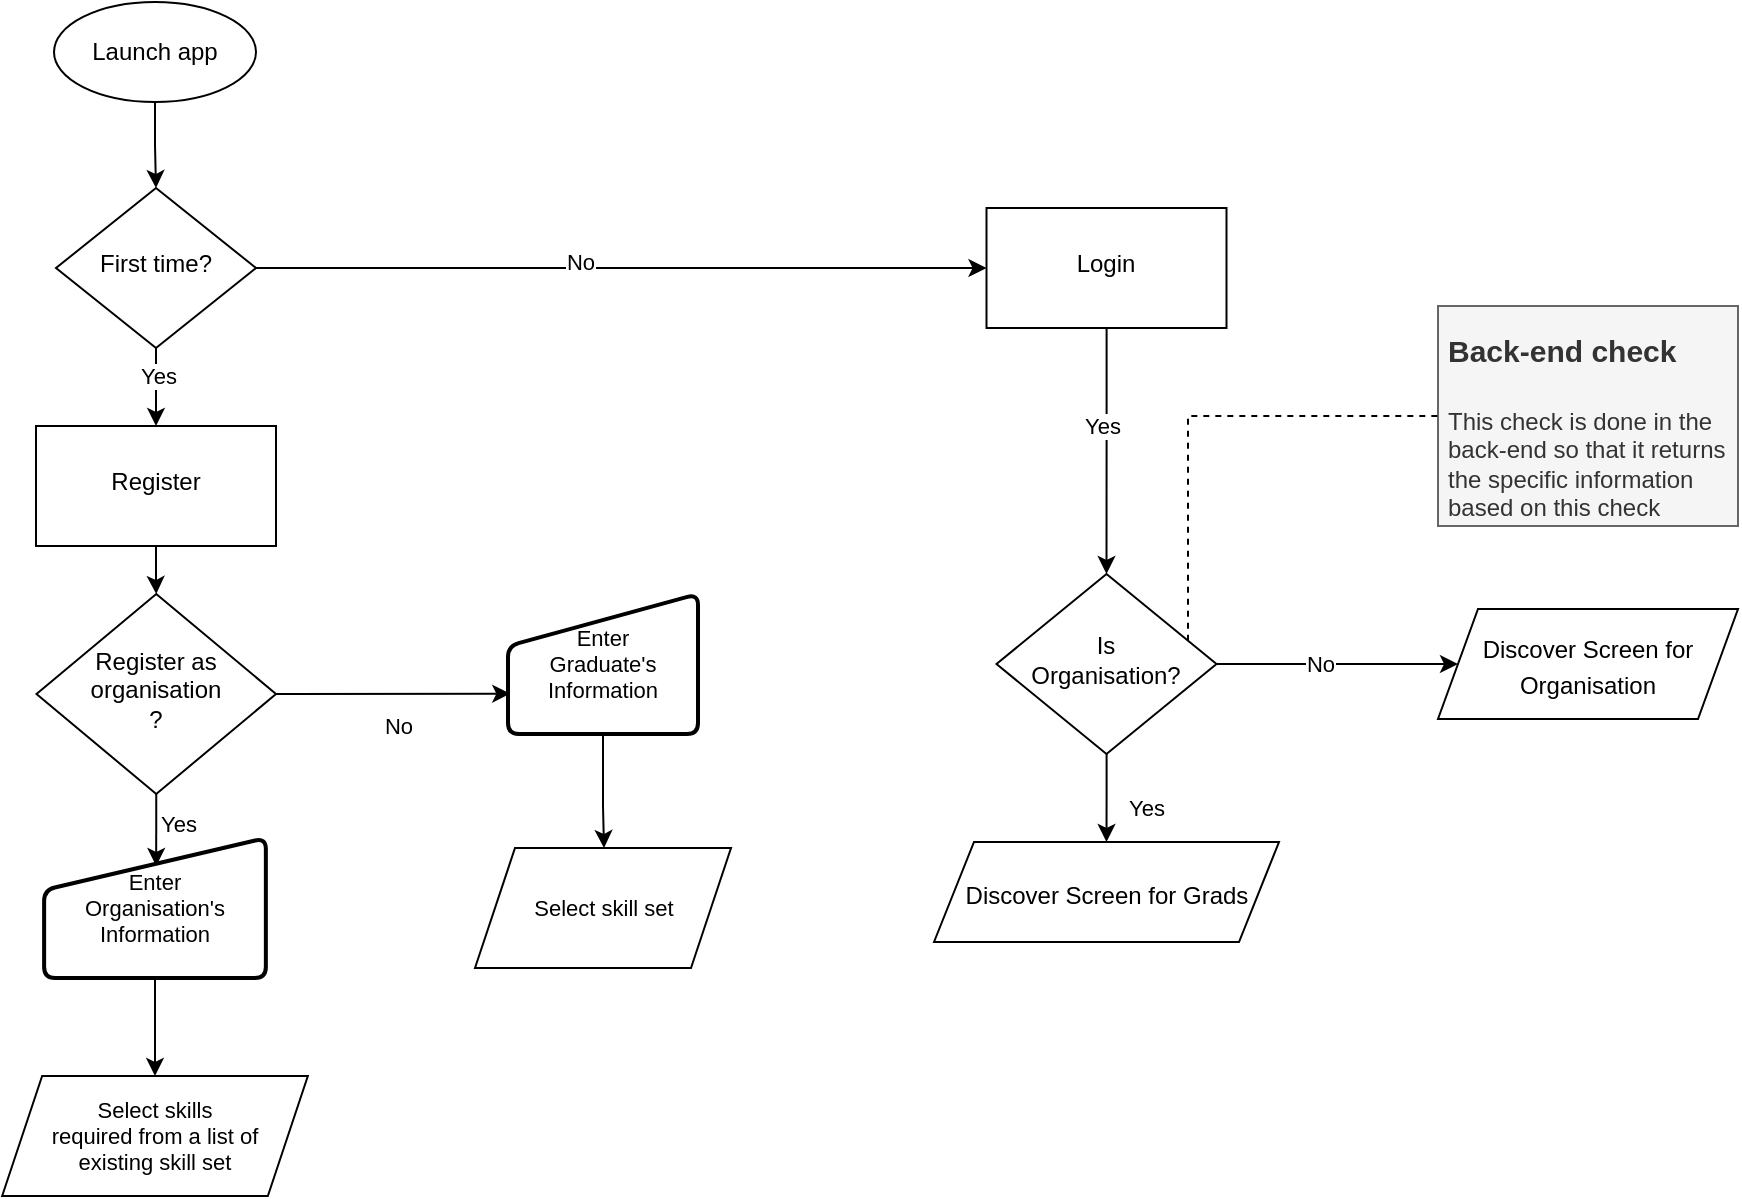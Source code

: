 <mxfile version="20.5.3" type="github">
  <diagram id="C5RBs43oDa-KdzZeNtuy" name="Page-1">
    <mxGraphModel dx="716" dy="406" grid="1" gridSize="10" guides="1" tooltips="1" connect="1" arrows="1" fold="1" page="1" pageScale="1" pageWidth="827" pageHeight="1169" math="0" shadow="0">
      <root>
        <mxCell id="WIyWlLk6GJQsqaUBKTNV-0" />
        <mxCell id="WIyWlLk6GJQsqaUBKTNV-1" parent="WIyWlLk6GJQsqaUBKTNV-0" />
        <mxCell id="wq8ueWy5LjM32qIR-IMn-22" value="" style="edgeStyle=orthogonalEdgeStyle;rounded=0;orthogonalLoop=1;jettySize=auto;html=1;" edge="1" parent="WIyWlLk6GJQsqaUBKTNV-1" source="WIyWlLk6GJQsqaUBKTNV-6" target="wq8ueWy5LjM32qIR-IMn-21">
          <mxGeometry relative="1" as="geometry">
            <Array as="points">
              <mxPoint x="219" y="270" />
              <mxPoint x="219" y="270" />
            </Array>
          </mxGeometry>
        </mxCell>
        <mxCell id="wq8ueWy5LjM32qIR-IMn-33" value="Yes" style="edgeLabel;html=1;align=center;verticalAlign=middle;resizable=0;points=[];fontSize=11;" vertex="1" connectable="0" parent="wq8ueWy5LjM32qIR-IMn-22">
          <mxGeometry x="-0.298" y="1" relative="1" as="geometry">
            <mxPoint as="offset" />
          </mxGeometry>
        </mxCell>
        <mxCell id="wq8ueWy5LjM32qIR-IMn-24" value="" style="edgeStyle=orthogonalEdgeStyle;rounded=0;orthogonalLoop=1;jettySize=auto;html=1;" edge="1" parent="WIyWlLk6GJQsqaUBKTNV-1" source="WIyWlLk6GJQsqaUBKTNV-6" target="wq8ueWy5LjM32qIR-IMn-23">
          <mxGeometry relative="1" as="geometry" />
        </mxCell>
        <mxCell id="wq8ueWy5LjM32qIR-IMn-25" value="No" style="edgeLabel;html=1;align=center;verticalAlign=middle;resizable=0;points=[];" vertex="1" connectable="0" parent="wq8ueWy5LjM32qIR-IMn-24">
          <mxGeometry x="-0.116" y="3" relative="1" as="geometry">
            <mxPoint as="offset" />
          </mxGeometry>
        </mxCell>
        <mxCell id="WIyWlLk6GJQsqaUBKTNV-6" value="First time?" style="rhombus;whiteSpace=wrap;html=1;shadow=0;fontFamily=Helvetica;fontSize=12;align=center;strokeWidth=1;spacing=6;spacingTop=-4;" parent="WIyWlLk6GJQsqaUBKTNV-1" vertex="1">
          <mxGeometry x="169" y="161" width="100" height="80" as="geometry" />
        </mxCell>
        <mxCell id="wq8ueWy5LjM32qIR-IMn-12" value="" style="edgeStyle=orthogonalEdgeStyle;rounded=0;orthogonalLoop=1;jettySize=auto;html=1;" edge="1" parent="WIyWlLk6GJQsqaUBKTNV-1" source="wq8ueWy5LjM32qIR-IMn-0" target="wq8ueWy5LjM32qIR-IMn-27">
          <mxGeometry relative="1" as="geometry">
            <mxPoint x="694.3" y="509" as="targetPoint" />
          </mxGeometry>
        </mxCell>
        <mxCell id="wq8ueWy5LjM32qIR-IMn-13" value="Yes" style="edgeLabel;html=1;align=center;verticalAlign=middle;resizable=0;points=[];" vertex="1" connectable="0" parent="wq8ueWy5LjM32qIR-IMn-12">
          <mxGeometry x="-0.21" y="4" relative="1" as="geometry">
            <mxPoint x="15" y="9" as="offset" />
          </mxGeometry>
        </mxCell>
        <mxCell id="wq8ueWy5LjM32qIR-IMn-15" value="" style="edgeStyle=orthogonalEdgeStyle;rounded=0;orthogonalLoop=1;jettySize=auto;html=1;entryX=0;entryY=0.5;entryDx=0;entryDy=0;" edge="1" parent="WIyWlLk6GJQsqaUBKTNV-1" source="wq8ueWy5LjM32qIR-IMn-0" target="wq8ueWy5LjM32qIR-IMn-29">
          <mxGeometry relative="1" as="geometry">
            <mxPoint x="848" y="399" as="targetPoint" />
          </mxGeometry>
        </mxCell>
        <mxCell id="wq8ueWy5LjM32qIR-IMn-16" value="No" style="edgeLabel;html=1;align=center;verticalAlign=middle;resizable=0;points=[];" vertex="1" connectable="0" parent="wq8ueWy5LjM32qIR-IMn-15">
          <mxGeometry x="-0.117" y="1" relative="1" as="geometry">
            <mxPoint x="-2" y="1" as="offset" />
          </mxGeometry>
        </mxCell>
        <mxCell id="wq8ueWy5LjM32qIR-IMn-0" value="Is &lt;br&gt;Organisation?" style="rhombus;whiteSpace=wrap;html=1;shadow=0;fontFamily=Helvetica;fontSize=12;align=center;strokeWidth=1;spacing=6;spacingTop=-4;" vertex="1" parent="WIyWlLk6GJQsqaUBKTNV-1">
          <mxGeometry x="639.25" y="354" width="110" height="90" as="geometry" />
        </mxCell>
        <mxCell id="wq8ueWy5LjM32qIR-IMn-17" value="&lt;h1&gt;&lt;font style=&quot;font-size: 15px;&quot;&gt;Back-end check&lt;/font&gt;&lt;/h1&gt;&lt;p&gt;This check is done in the back-end so that it returns the specific information based on this check&lt;/p&gt;" style="text;html=1;strokeColor=#666666;fillColor=#f5f5f5;spacing=5;spacingTop=-20;whiteSpace=wrap;overflow=hidden;rounded=0;fontColor=#333333;" vertex="1" parent="WIyWlLk6GJQsqaUBKTNV-1">
          <mxGeometry x="860" y="220" width="150" height="110" as="geometry" />
        </mxCell>
        <mxCell id="wq8ueWy5LjM32qIR-IMn-20" value="" style="edgeStyle=orthogonalEdgeStyle;rounded=0;orthogonalLoop=1;jettySize=auto;html=1;" edge="1" parent="WIyWlLk6GJQsqaUBKTNV-1" source="wq8ueWy5LjM32qIR-IMn-18" target="WIyWlLk6GJQsqaUBKTNV-6">
          <mxGeometry relative="1" as="geometry" />
        </mxCell>
        <mxCell id="wq8ueWy5LjM32qIR-IMn-18" value="Launch app" style="ellipse;whiteSpace=wrap;html=1;" vertex="1" parent="WIyWlLk6GJQsqaUBKTNV-1">
          <mxGeometry x="168" y="68" width="101" height="50" as="geometry" />
        </mxCell>
        <mxCell id="wq8ueWy5LjM32qIR-IMn-35" value="" style="edgeStyle=orthogonalEdgeStyle;rounded=0;orthogonalLoop=1;jettySize=auto;html=1;fontSize=11;entryX=0.5;entryY=0;entryDx=0;entryDy=0;" edge="1" parent="WIyWlLk6GJQsqaUBKTNV-1" source="wq8ueWy5LjM32qIR-IMn-21" target="wq8ueWy5LjM32qIR-IMn-36">
          <mxGeometry relative="1" as="geometry">
            <mxPoint x="234.5" y="410" as="targetPoint" />
          </mxGeometry>
        </mxCell>
        <mxCell id="wq8ueWy5LjM32qIR-IMn-21" value="Register" style="whiteSpace=wrap;html=1;shadow=0;strokeWidth=1;spacing=6;spacingTop=-4;" vertex="1" parent="WIyWlLk6GJQsqaUBKTNV-1">
          <mxGeometry x="159" y="280" width="120" height="60" as="geometry" />
        </mxCell>
        <mxCell id="wq8ueWy5LjM32qIR-IMn-26" style="edgeStyle=orthogonalEdgeStyle;rounded=0;orthogonalLoop=1;jettySize=auto;html=1;entryX=0.5;entryY=0;entryDx=0;entryDy=0;" edge="1" parent="WIyWlLk6GJQsqaUBKTNV-1" source="wq8ueWy5LjM32qIR-IMn-23" target="wq8ueWy5LjM32qIR-IMn-0">
          <mxGeometry relative="1" as="geometry">
            <Array as="points">
              <mxPoint x="694.25" y="290" />
              <mxPoint x="694.25" y="290" />
            </Array>
          </mxGeometry>
        </mxCell>
        <mxCell id="wq8ueWy5LjM32qIR-IMn-30" value="Yes" style="edgeLabel;html=1;align=center;verticalAlign=middle;resizable=0;points=[];fontSize=11;" vertex="1" connectable="0" parent="wq8ueWy5LjM32qIR-IMn-26">
          <mxGeometry x="-0.2" y="-3" relative="1" as="geometry">
            <mxPoint as="offset" />
          </mxGeometry>
        </mxCell>
        <mxCell id="wq8ueWy5LjM32qIR-IMn-23" value="Login" style="whiteSpace=wrap;html=1;shadow=0;strokeWidth=1;spacing=6;spacingTop=-4;" vertex="1" parent="WIyWlLk6GJQsqaUBKTNV-1">
          <mxGeometry x="634.25" y="171" width="120" height="60" as="geometry" />
        </mxCell>
        <mxCell id="wq8ueWy5LjM32qIR-IMn-27" value="&lt;span style=&quot;font-size: 12px;&quot;&gt;Discover Screen for Grads&lt;/span&gt;" style="shape=parallelogram;perimeter=parallelogramPerimeter;whiteSpace=wrap;html=1;fixedSize=1;fontSize=15;" vertex="1" parent="WIyWlLk6GJQsqaUBKTNV-1">
          <mxGeometry x="608" y="488" width="172.5" height="50" as="geometry" />
        </mxCell>
        <mxCell id="wq8ueWy5LjM32qIR-IMn-29" value="&lt;span style=&quot;font-size: 12px;&quot;&gt;Discover Screen for Organisation&lt;/span&gt;" style="shape=parallelogram;perimeter=parallelogramPerimeter;whiteSpace=wrap;html=1;fixedSize=1;fontSize=15;" vertex="1" parent="WIyWlLk6GJQsqaUBKTNV-1">
          <mxGeometry x="860" y="371.5" width="150" height="55" as="geometry" />
        </mxCell>
        <mxCell id="wq8ueWy5LjM32qIR-IMn-39" value="Yes" style="edgeStyle=orthogonalEdgeStyle;rounded=0;orthogonalLoop=1;jettySize=auto;html=1;fontSize=11;exitX=0.5;exitY=1;exitDx=0;exitDy=0;entryX=0.507;entryY=0.21;entryDx=0;entryDy=0;entryPerimeter=0;" edge="1" parent="WIyWlLk6GJQsqaUBKTNV-1" source="wq8ueWy5LjM32qIR-IMn-36" target="wq8ueWy5LjM32qIR-IMn-54">
          <mxGeometry x="-0.206" y="11" relative="1" as="geometry">
            <mxPoint x="219.103" y="520.0" as="targetPoint" />
            <Array as="points">
              <mxPoint x="219" y="500" />
              <mxPoint x="220" y="500" />
            </Array>
            <mxPoint as="offset" />
          </mxGeometry>
        </mxCell>
        <mxCell id="wq8ueWy5LjM32qIR-IMn-41" value="No" style="edgeStyle=orthogonalEdgeStyle;rounded=0;orthogonalLoop=1;jettySize=auto;html=1;fontSize=11;endArrow=classic;endFill=1;entryX=0.012;entryY=0.712;entryDx=0;entryDy=0;exitX=1;exitY=0.5;exitDx=0;exitDy=0;entryPerimeter=0;" edge="1" parent="WIyWlLk6GJQsqaUBKTNV-1" source="wq8ueWy5LjM32qIR-IMn-36" target="wq8ueWy5LjM32qIR-IMn-53">
          <mxGeometry x="0.041" y="-16" relative="1" as="geometry">
            <mxPoint x="283" y="414.25" as="sourcePoint" />
            <mxPoint x="413.5" y="413.75" as="targetPoint" />
            <Array as="points">
              <mxPoint x="285" y="414" />
            </Array>
            <mxPoint as="offset" />
          </mxGeometry>
        </mxCell>
        <mxCell id="wq8ueWy5LjM32qIR-IMn-36" value="Register as organisation&lt;br&gt;?" style="rhombus;whiteSpace=wrap;html=1;shadow=0;fontFamily=Helvetica;fontSize=12;align=center;strokeWidth=1;spacing=6;spacingTop=-4;" vertex="1" parent="WIyWlLk6GJQsqaUBKTNV-1">
          <mxGeometry x="159.25" y="364" width="119.75" height="100" as="geometry" />
        </mxCell>
        <mxCell id="wq8ueWy5LjM32qIR-IMn-45" value="" style="edgeStyle=orthogonalEdgeStyle;rounded=0;orthogonalLoop=1;jettySize=auto;html=1;fontSize=11;endArrow=classic;endFill=1;exitX=0.5;exitY=1;exitDx=0;exitDy=0;entryX=0.5;entryY=0;entryDx=0;entryDy=0;" edge="1" parent="WIyWlLk6GJQsqaUBKTNV-1" source="wq8ueWy5LjM32qIR-IMn-54" target="wq8ueWy5LjM32qIR-IMn-57">
          <mxGeometry relative="1" as="geometry">
            <mxPoint x="217" y="580.0" as="sourcePoint" />
            <mxPoint x="218.5" y="590" as="targetPoint" />
          </mxGeometry>
        </mxCell>
        <mxCell id="wq8ueWy5LjM32qIR-IMn-51" value="" style="edgeStyle=orthogonalEdgeStyle;rounded=0;orthogonalLoop=1;jettySize=auto;html=1;fontSize=11;endArrow=classic;endFill=1;exitX=0.5;exitY=1;exitDx=0;exitDy=0;" edge="1" parent="WIyWlLk6GJQsqaUBKTNV-1" source="wq8ueWy5LjM32qIR-IMn-53" target="wq8ueWy5LjM32qIR-IMn-50">
          <mxGeometry relative="1" as="geometry">
            <mxPoint x="455" y="450" as="sourcePoint" />
            <Array as="points">
              <mxPoint x="443" y="470" />
              <mxPoint x="443" y="470" />
            </Array>
          </mxGeometry>
        </mxCell>
        <mxCell id="wq8ueWy5LjM32qIR-IMn-50" value="Select skill set" style="shape=parallelogram;perimeter=parallelogramPerimeter;whiteSpace=wrap;html=1;fixedSize=1;fontSize=11;" vertex="1" parent="WIyWlLk6GJQsqaUBKTNV-1">
          <mxGeometry x="378.5" y="491" width="128" height="60" as="geometry" />
        </mxCell>
        <mxCell id="wq8ueWy5LjM32qIR-IMn-53" value="Enter&lt;br&gt;Graduate&#39;s&lt;br&gt;Information" style="html=1;strokeWidth=2;shape=manualInput;whiteSpace=wrap;rounded=1;size=26;arcSize=11;fontSize=11;" vertex="1" parent="WIyWlLk6GJQsqaUBKTNV-1">
          <mxGeometry x="395" y="364" width="95" height="70" as="geometry" />
        </mxCell>
        <mxCell id="wq8ueWy5LjM32qIR-IMn-54" value="Enter&lt;br&gt;Organisation&#39;s&lt;br&gt;Information" style="html=1;strokeWidth=2;shape=manualInput;whiteSpace=wrap;rounded=1;size=26;arcSize=11;fontSize=11;" vertex="1" parent="WIyWlLk6GJQsqaUBKTNV-1">
          <mxGeometry x="163.06" y="486" width="110.87" height="70" as="geometry" />
        </mxCell>
        <mxCell id="wq8ueWy5LjM32qIR-IMn-55" style="edgeStyle=orthogonalEdgeStyle;rounded=0;orthogonalLoop=1;jettySize=auto;html=1;entryX=0;entryY=0.5;entryDx=0;entryDy=0;dashed=1;endArrow=none;endFill=0;" edge="1" parent="WIyWlLk6GJQsqaUBKTNV-1" source="wq8ueWy5LjM32qIR-IMn-0" target="wq8ueWy5LjM32qIR-IMn-17">
          <mxGeometry relative="1" as="geometry">
            <mxPoint x="700" y="296" as="sourcePoint" />
            <mxPoint x="735.25" y="364" as="targetPoint" />
            <Array as="points">
              <mxPoint x="735" y="275" />
            </Array>
          </mxGeometry>
        </mxCell>
        <mxCell id="wq8ueWy5LjM32qIR-IMn-57" value="Select skills &lt;br&gt;required from a list of &lt;br&gt;existing skill set" style="shape=parallelogram;perimeter=parallelogramPerimeter;whiteSpace=wrap;html=1;fixedSize=1;fontSize=11;" vertex="1" parent="WIyWlLk6GJQsqaUBKTNV-1">
          <mxGeometry x="142.07" y="605" width="152.85" height="60" as="geometry" />
        </mxCell>
      </root>
    </mxGraphModel>
  </diagram>
</mxfile>
